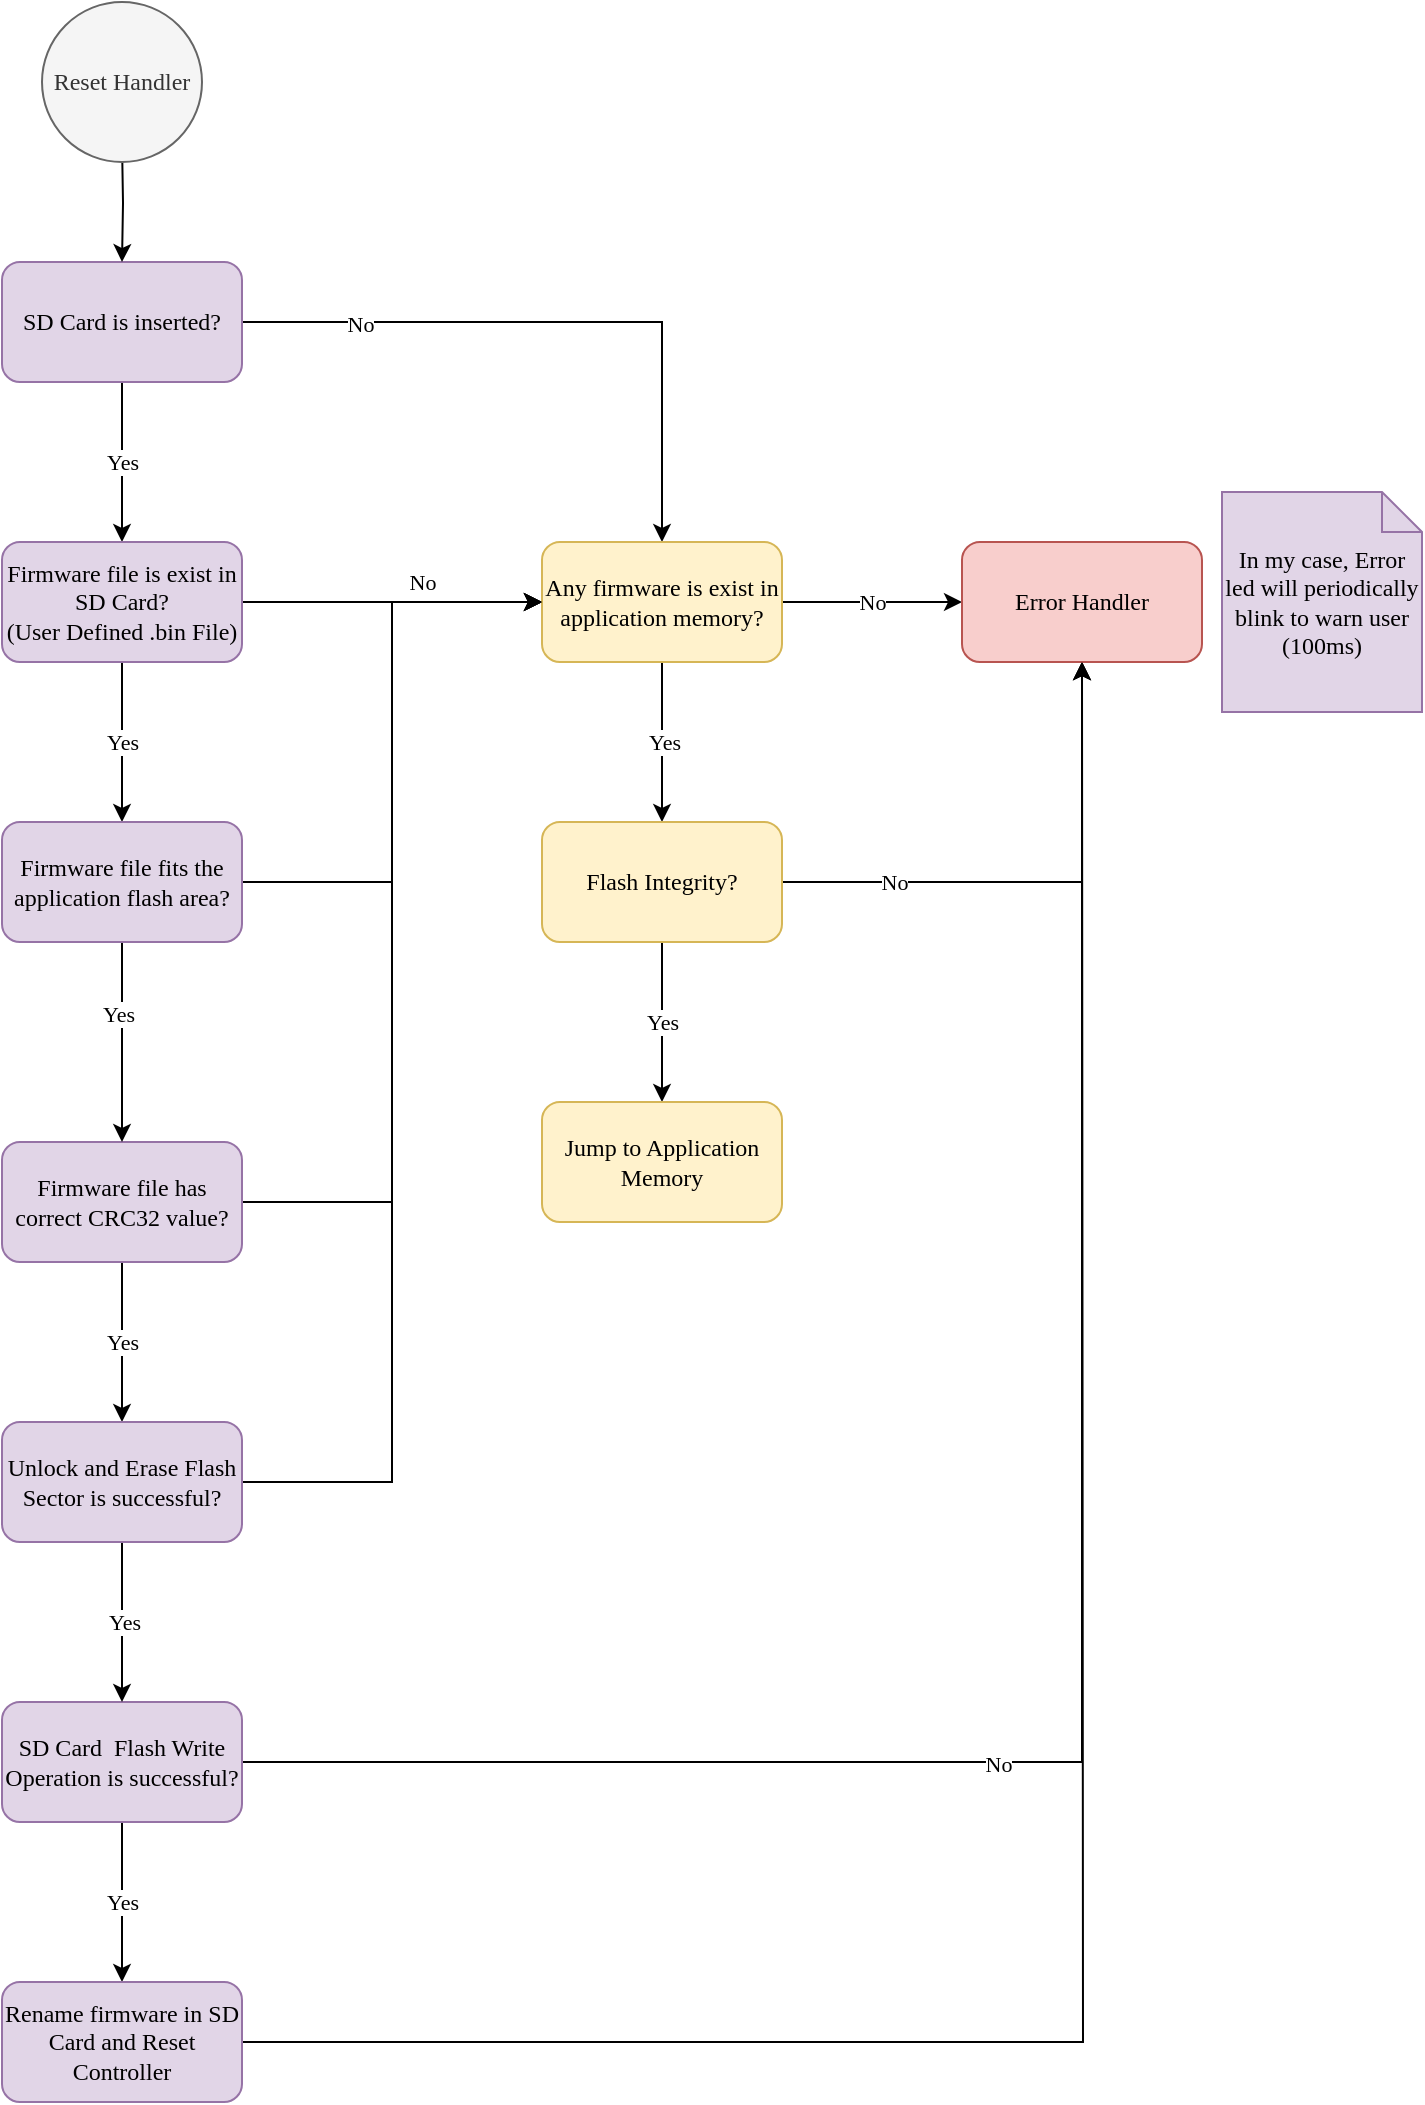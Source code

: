 <mxfile version="14.0.1" type="device"><diagram id="QVDtjY7GKfMYz2VAVs9w" name="Page-1"><mxGraphModel dx="1147" dy="724" grid="1" gridSize="10" guides="1" tooltips="1" connect="1" arrows="1" fold="1" page="1" pageScale="1" pageWidth="827" pageHeight="1169" math="0" shadow="0"><root><mxCell id="0"/><mxCell id="1" parent="0"/><mxCell id="zoPC6dWWbpkaIyDmuKuy-4" value="Yes" style="edgeStyle=orthogonalEdgeStyle;rounded=0;orthogonalLoop=1;jettySize=auto;html=1;fontFamily=Comic Sans MS;" parent="1" source="zoPC6dWWbpkaIyDmuKuy-2" target="zoPC6dWWbpkaIyDmuKuy-3" edge="1"><mxGeometry relative="1" as="geometry"/></mxCell><mxCell id="zoPC6dWWbpkaIyDmuKuy-14" value="" style="edgeStyle=orthogonalEdgeStyle;rounded=0;orthogonalLoop=1;jettySize=auto;html=1;fontFamily=Comic Sans MS;" parent="1" source="zoPC6dWWbpkaIyDmuKuy-2" target="zoPC6dWWbpkaIyDmuKuy-13" edge="1"><mxGeometry relative="1" as="geometry"/></mxCell><mxCell id="zoPC6dWWbpkaIyDmuKuy-25" value="No" style="edgeLabel;html=1;align=center;verticalAlign=middle;resizable=0;points=[];fontFamily=Comic Sans MS;" parent="zoPC6dWWbpkaIyDmuKuy-14" vertex="1" connectable="0"><mxGeometry x="-0.632" y="-1" relative="1" as="geometry"><mxPoint as="offset"/></mxGeometry></mxCell><mxCell id="zoPC6dWWbpkaIyDmuKuy-2" value="SD Card is inserted?" style="rounded=1;whiteSpace=wrap;html=1;fillColor=#e1d5e7;strokeColor=#9673a6;fontFamily=Comic Sans MS;" parent="1" vertex="1"><mxGeometry x="100" y="150" width="120" height="60" as="geometry"/></mxCell><mxCell id="zoPC6dWWbpkaIyDmuKuy-22" style="edgeStyle=orthogonalEdgeStyle;rounded=0;orthogonalLoop=1;jettySize=auto;html=1;entryX=0;entryY=0.5;entryDx=0;entryDy=0;" parent="1" source="zoPC6dWWbpkaIyDmuKuy-3" target="zoPC6dWWbpkaIyDmuKuy-13" edge="1"><mxGeometry relative="1" as="geometry"/></mxCell><mxCell id="eJZdpAJiSVK2Wxurzmmr-2" value="Yes" style="edgeStyle=orthogonalEdgeStyle;rounded=0;orthogonalLoop=1;jettySize=auto;html=1;fontFamily=Comic Sans MS;" edge="1" parent="1" source="zoPC6dWWbpkaIyDmuKuy-3" target="eJZdpAJiSVK2Wxurzmmr-1"><mxGeometry relative="1" as="geometry"/></mxCell><mxCell id="zoPC6dWWbpkaIyDmuKuy-3" value="&lt;div&gt;Firmware file is exist in SD Card?&lt;/div&gt;&lt;div&gt;(User Defined .bin File)&lt;br&gt;&lt;/div&gt;" style="whiteSpace=wrap;html=1;rounded=1;fillColor=#e1d5e7;strokeColor=#9673a6;fontFamily=Comic Sans MS;" parent="1" vertex="1"><mxGeometry x="100" y="290" width="120" height="60" as="geometry"/></mxCell><mxCell id="zoPC6dWWbpkaIyDmuKuy-23" style="edgeStyle=orthogonalEdgeStyle;rounded=0;orthogonalLoop=1;jettySize=auto;html=1;entryX=0;entryY=0.5;entryDx=0;entryDy=0;" parent="1" source="zoPC6dWWbpkaIyDmuKuy-7" target="zoPC6dWWbpkaIyDmuKuy-13" edge="1"><mxGeometry relative="1" as="geometry"><mxPoint x="290" y="320" as="targetPoint"/></mxGeometry></mxCell><mxCell id="eJZdpAJiSVK2Wxurzmmr-8" value="Yes" style="edgeStyle=orthogonalEdgeStyle;rounded=0;orthogonalLoop=1;jettySize=auto;html=1;fontFamily=Comic Sans MS;" edge="1" parent="1" source="zoPC6dWWbpkaIyDmuKuy-7" target="eJZdpAJiSVK2Wxurzmmr-7"><mxGeometry relative="1" as="geometry"/></mxCell><mxCell id="zoPC6dWWbpkaIyDmuKuy-7" value="Firmware file has correct CRC32 value?" style="whiteSpace=wrap;html=1;rounded=1;fillColor=#e1d5e7;strokeColor=#9673a6;fontFamily=Comic Sans MS;" parent="1" vertex="1"><mxGeometry x="100" y="590" width="120" height="60" as="geometry"/></mxCell><mxCell id="zoPC6dWWbpkaIyDmuKuy-39" value="Yes" style="edgeStyle=orthogonalEdgeStyle;rounded=0;orthogonalLoop=1;jettySize=auto;html=1;fontFamily=Comic Sans MS;" parent="1" source="zoPC6dWWbpkaIyDmuKuy-11" target="zoPC6dWWbpkaIyDmuKuy-38" edge="1"><mxGeometry relative="1" as="geometry"/></mxCell><mxCell id="zoPC6dWWbpkaIyDmuKuy-43" style="edgeStyle=orthogonalEdgeStyle;rounded=0;orthogonalLoop=1;jettySize=auto;html=1;entryX=0.5;entryY=1;entryDx=0;entryDy=0;fontFamily=Comic Sans MS;" parent="1" source="zoPC6dWWbpkaIyDmuKuy-11" target="zoPC6dWWbpkaIyDmuKuy-19" edge="1"><mxGeometry relative="1" as="geometry"/></mxCell><mxCell id="zoPC6dWWbpkaIyDmuKuy-44" value="No" style="edgeLabel;html=1;align=center;verticalAlign=middle;resizable=0;points=[];fontFamily=Comic Sans MS;" parent="zoPC6dWWbpkaIyDmuKuy-43" vertex="1" connectable="0"><mxGeometry x="-0.221" y="-1" relative="1" as="geometry"><mxPoint as="offset"/></mxGeometry></mxCell><mxCell id="zoPC6dWWbpkaIyDmuKuy-11" value="SD Card&amp;nbsp; Flash Write Operation is successful?" style="whiteSpace=wrap;html=1;rounded=1;fillColor=#e1d5e7;strokeColor=#9673a6;fontFamily=Comic Sans MS;" parent="1" vertex="1"><mxGeometry x="100" y="870" width="120" height="60" as="geometry"/></mxCell><mxCell id="zoPC6dWWbpkaIyDmuKuy-16" value="Yes" style="edgeStyle=orthogonalEdgeStyle;rounded=0;orthogonalLoop=1;jettySize=auto;html=1;fontFamily=Comic Sans MS;" parent="1" source="zoPC6dWWbpkaIyDmuKuy-13" edge="1"><mxGeometry relative="1" as="geometry"><mxPoint x="430" y="430" as="targetPoint"/></mxGeometry></mxCell><mxCell id="zoPC6dWWbpkaIyDmuKuy-34" value="No" style="edgeStyle=orthogonalEdgeStyle;rounded=0;orthogonalLoop=1;jettySize=auto;html=1;entryX=0;entryY=0.5;entryDx=0;entryDy=0;fontFamily=Comic Sans MS;" parent="1" source="zoPC6dWWbpkaIyDmuKuy-13" target="zoPC6dWWbpkaIyDmuKuy-19" edge="1"><mxGeometry relative="1" as="geometry"/></mxCell><mxCell id="zoPC6dWWbpkaIyDmuKuy-13" value="Any firmware is exist in application memory?" style="whiteSpace=wrap;html=1;rounded=1;fillColor=#fff2cc;strokeColor=#d6b656;fontFamily=Comic Sans MS;" parent="1" vertex="1"><mxGeometry x="370" y="290" width="120" height="60" as="geometry"/></mxCell><mxCell id="eJZdpAJiSVK2Wxurzmmr-12" value="Yes" style="edgeStyle=orthogonalEdgeStyle;rounded=0;orthogonalLoop=1;jettySize=auto;html=1;fontFamily=Comic Sans MS;" edge="1" parent="1" source="zoPC6dWWbpkaIyDmuKuy-17" target="eJZdpAJiSVK2Wxurzmmr-11"><mxGeometry relative="1" as="geometry"/></mxCell><mxCell id="eJZdpAJiSVK2Wxurzmmr-13" style="edgeStyle=orthogonalEdgeStyle;rounded=0;orthogonalLoop=1;jettySize=auto;html=1;entryX=0.5;entryY=1;entryDx=0;entryDy=0;fontFamily=Comic Sans MS;" edge="1" parent="1" source="zoPC6dWWbpkaIyDmuKuy-17" target="zoPC6dWWbpkaIyDmuKuy-19"><mxGeometry relative="1" as="geometry"/></mxCell><mxCell id="eJZdpAJiSVK2Wxurzmmr-14" value="No" style="edgeLabel;html=1;align=center;verticalAlign=middle;resizable=0;points=[];fontFamily=Comic Sans MS;" vertex="1" connectable="0" parent="eJZdpAJiSVK2Wxurzmmr-13"><mxGeometry x="-0.561" relative="1" as="geometry"><mxPoint x="-1" as="offset"/></mxGeometry></mxCell><mxCell id="zoPC6dWWbpkaIyDmuKuy-17" value="Flash Integrity?" style="whiteSpace=wrap;html=1;rounded=1;fillColor=#fff2cc;strokeColor=#d6b656;fontFamily=Comic Sans MS;" parent="1" vertex="1"><mxGeometry x="370" y="430" width="120" height="60" as="geometry"/></mxCell><mxCell id="zoPC6dWWbpkaIyDmuKuy-19" value="Error Handler" style="whiteSpace=wrap;html=1;rounded=1;fillColor=#f8cecc;strokeColor=#b85450;fontFamily=Comic Sans MS;" parent="1" vertex="1"><mxGeometry x="580" y="290" width="120" height="60" as="geometry"/></mxCell><mxCell id="zoPC6dWWbpkaIyDmuKuy-31" value="In my case, Error led will periodically blink to warn user (100ms)" style="shape=note;size=20;whiteSpace=wrap;html=1;fontFamily=Comic Sans MS;fillColor=#e1d5e7;strokeColor=#9673a6;" parent="1" vertex="1"><mxGeometry x="710" y="265" width="100" height="110" as="geometry"/></mxCell><mxCell id="eJZdpAJiSVK2Wxurzmmr-15" style="edgeStyle=orthogonalEdgeStyle;rounded=0;orthogonalLoop=1;jettySize=auto;html=1;fontFamily=Comic Sans MS;" edge="1" parent="1" source="zoPC6dWWbpkaIyDmuKuy-38"><mxGeometry relative="1" as="geometry"><mxPoint x="640" y="350" as="targetPoint"/></mxGeometry></mxCell><mxCell id="zoPC6dWWbpkaIyDmuKuy-38" value="Rename firmware in SD Card and Reset Controller" style="whiteSpace=wrap;html=1;rounded=1;fontFamily=Comic Sans MS;strokeColor=#9673a6;fillColor=#e1d5e7;" parent="1" vertex="1"><mxGeometry x="100" y="1010" width="120" height="60" as="geometry"/></mxCell><mxCell id="zoPC6dWWbpkaIyDmuKuy-46" value="" style="edgeStyle=orthogonalEdgeStyle;rounded=0;orthogonalLoop=1;jettySize=auto;html=1;fontFamily=Comic Sans MS;" parent="1" target="zoPC6dWWbpkaIyDmuKuy-2" edge="1"><mxGeometry relative="1" as="geometry"><mxPoint x="160" y="90" as="sourcePoint"/></mxGeometry></mxCell><mxCell id="zoPC6dWWbpkaIyDmuKuy-48" value="Reset Handler" style="ellipse;whiteSpace=wrap;html=1;aspect=fixed;fontFamily=Comic Sans MS;fillColor=#f5f5f5;strokeColor=#666666;fontColor=#333333;" parent="1" vertex="1"><mxGeometry x="120" y="20" width="80" height="80" as="geometry"/></mxCell><mxCell id="eJZdpAJiSVK2Wxurzmmr-3" value="" style="edgeStyle=orthogonalEdgeStyle;rounded=0;orthogonalLoop=1;jettySize=auto;html=1;" edge="1" parent="1" source="eJZdpAJiSVK2Wxurzmmr-1" target="zoPC6dWWbpkaIyDmuKuy-7"><mxGeometry relative="1" as="geometry"/></mxCell><mxCell id="eJZdpAJiSVK2Wxurzmmr-4" value="Yes" style="edgeLabel;html=1;align=center;verticalAlign=middle;resizable=0;points=[];fontFamily=Comic Sans MS;" vertex="1" connectable="0" parent="eJZdpAJiSVK2Wxurzmmr-3"><mxGeometry x="-0.292" y="-2" relative="1" as="geometry"><mxPoint as="offset"/></mxGeometry></mxCell><mxCell id="eJZdpAJiSVK2Wxurzmmr-5" style="edgeStyle=orthogonalEdgeStyle;rounded=0;orthogonalLoop=1;jettySize=auto;html=1;exitX=1;exitY=0.5;exitDx=0;exitDy=0;entryX=0;entryY=0.5;entryDx=0;entryDy=0;fontFamily=Comic Sans MS;" edge="1" parent="1" source="eJZdpAJiSVK2Wxurzmmr-1" target="zoPC6dWWbpkaIyDmuKuy-13"><mxGeometry relative="1" as="geometry"/></mxCell><mxCell id="eJZdpAJiSVK2Wxurzmmr-6" value="No" style="edgeLabel;html=1;align=center;verticalAlign=middle;resizable=0;points=[];fontFamily=Comic Sans MS;" vertex="1" connectable="0" parent="eJZdpAJiSVK2Wxurzmmr-5"><mxGeometry x="0.34" y="1" relative="1" as="geometry"><mxPoint x="16" y="-30.88" as="offset"/></mxGeometry></mxCell><mxCell id="eJZdpAJiSVK2Wxurzmmr-1" value="Firmware file fits the application flash area?" style="whiteSpace=wrap;html=1;rounded=1;fontFamily=Comic Sans MS;strokeColor=#9673a6;fillColor=#e1d5e7;" vertex="1" parent="1"><mxGeometry x="100" y="430" width="120" height="60" as="geometry"/></mxCell><mxCell id="eJZdpAJiSVK2Wxurzmmr-9" value="Yes" style="edgeStyle=orthogonalEdgeStyle;rounded=0;orthogonalLoop=1;jettySize=auto;html=1;fontFamily=Comic Sans MS;" edge="1" parent="1" source="eJZdpAJiSVK2Wxurzmmr-7"><mxGeometry relative="1" as="geometry"><mxPoint x="160" y="870.0" as="targetPoint"/></mxGeometry></mxCell><mxCell id="eJZdpAJiSVK2Wxurzmmr-10" style="edgeStyle=orthogonalEdgeStyle;rounded=0;orthogonalLoop=1;jettySize=auto;html=1;entryX=0;entryY=0.5;entryDx=0;entryDy=0;fontFamily=Comic Sans MS;" edge="1" parent="1" source="eJZdpAJiSVK2Wxurzmmr-7" target="zoPC6dWWbpkaIyDmuKuy-13"><mxGeometry relative="1" as="geometry"/></mxCell><mxCell id="eJZdpAJiSVK2Wxurzmmr-7" value="Unlock and Erase Flash Sector is successful?" style="whiteSpace=wrap;html=1;rounded=1;fontFamily=Comic Sans MS;strokeColor=#9673a6;fillColor=#e1d5e7;" vertex="1" parent="1"><mxGeometry x="100" y="730" width="120" height="60" as="geometry"/></mxCell><mxCell id="eJZdpAJiSVK2Wxurzmmr-11" value="Jump to Application Memory" style="whiteSpace=wrap;html=1;rounded=1;fontFamily=Comic Sans MS;strokeColor=#d6b656;fillColor=#fff2cc;" vertex="1" parent="1"><mxGeometry x="370" y="570" width="120" height="60" as="geometry"/></mxCell></root></mxGraphModel></diagram></mxfile>
